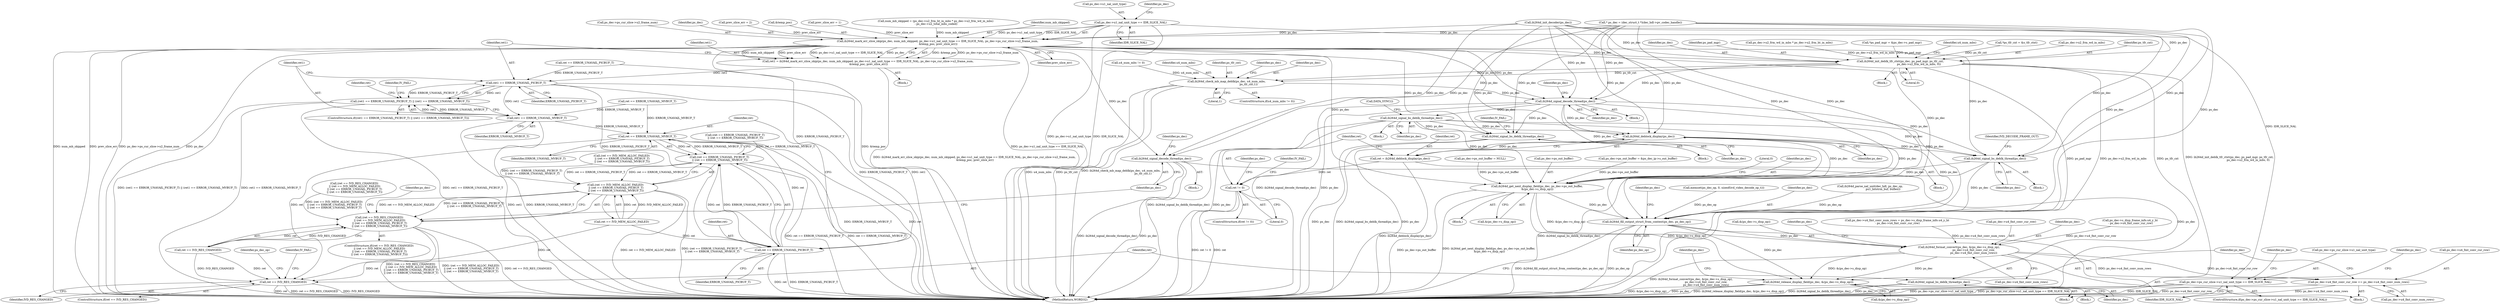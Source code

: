 digraph "0_Android_a78887bcffbc2995cf9ed72e0697acf560875e9e@pointer" {
"1001517" [label="(Call,ps_dec->u1_nal_unit_type == IDR_SLICE_NAL)"];
"1001514" [label="(Call,ih264d_mark_err_slice_skip(ps_dec, num_mb_skipped, ps_dec->u1_nal_unit_type == IDR_SLICE_NAL, ps_dec->ps_cur_slice->u2_frame_num,\n &temp_poc, prev_slice_err))"];
"1001512" [label="(Call,ret1 = ih264d_mark_err_slice_skip(ps_dec, num_mb_skipped, ps_dec->u1_nal_unit_type == IDR_SLICE_NAL, ps_dec->ps_cur_slice->u2_frame_num,\n &temp_poc, prev_slice_err))"];
"1001532" [label="(Call,ret1 == ERROR_UNAVAIL_PICBUF_T)"];
"1001531" [label="(Call,(ret1 == ERROR_UNAVAIL_PICBUF_T) || (ret1 == ERROR_UNAVAIL_MVBUF_T))"];
"1001535" [label="(Call,ret1 == ERROR_UNAVAIL_MVBUF_T)"];
"1001554" [label="(Call,ret == ERROR_UNAVAIL_MVBUF_T)"];
"1001550" [label="(Call,(ret == ERROR_UNAVAIL_PICBUF_T)\n || (ret == ERROR_UNAVAIL_MVBUF_T))"];
"1001546" [label="(Call,(ret == IVD_MEM_ALLOC_FAILED)\n || (ret == ERROR_UNAVAIL_PICBUF_T)\n || (ret == ERROR_UNAVAIL_MVBUF_T))"];
"1001542" [label="(Call,(ret == IVD_RES_CHANGED)\n || (ret == IVD_MEM_ALLOC_FAILED)\n || (ret == ERROR_UNAVAIL_PICBUF_T)\n || (ret == ERROR_UNAVAIL_MVBUF_T))"];
"1001570" [label="(Call,ret == IVD_RES_CHANGED)"];
"1001551" [label="(Call,ret == ERROR_UNAVAIL_PICBUF_T)"];
"1001558" [label="(Call,ih264d_signal_decode_thread(ps_dec))"];
"1001567" [label="(Call,ih264d_signal_bs_deblk_thread(ps_dec))"];
"1001647" [label="(Call,ih264d_init_deblk_tfr_ctxt(ps_dec, ps_pad_mgr, ps_tfr_cxt,\n                                           ps_dec->u2_frm_wd_in_mbs, 0))"];
"1001671" [label="(Call,ih264d_check_mb_map_deblk(ps_dec, u4_num_mbs,\n                                                   ps_tfr_cxt,1))"];
"1001681" [label="(Call,ih264d_signal_decode_thread(ps_dec))"];
"1001690" [label="(Call,ih264d_signal_bs_deblk_thread(ps_dec))"];
"1001789" [label="(Call,ih264d_signal_bs_deblk_thread(ps_dec))"];
"1001845" [label="(Call,ih264d_deblock_display(ps_dec))"];
"1001843" [label="(Call,ret = ih264d_deblock_display(ps_dec))"];
"1001848" [label="(Call,ret != 0)"];
"1001967" [label="(Call,ih264d_signal_bs_deblk_thread(ps_dec))"];
"1001981" [label="(Call,ih264d_get_next_display_field(ps_dec, ps_dec->ps_out_buffer,\n &(ps_dec->s_disp_op)))"];
"1002009" [label="(Call,ih264d_fill_output_struct_from_context(ps_dec, ps_dec_op))"];
"1002040" [label="(Call,ih264d_format_convert(ps_dec, &(ps_dec->s_disp_op),\n                                  ps_dec->u4_fmt_conv_cur_row,\n                                  ps_dec->u4_fmt_conv_num_rows))"];
"1002052" [label="(Call,ps_dec->u4_fmt_conv_cur_row += ps_dec->u4_fmt_conv_num_rows)"];
"1002059" [label="(Call,ih264d_release_display_field(ps_dec, &(ps_dec->s_disp_op)))"];
"1001873" [label="(Call,ps_dec->ps_cur_slice->u1_nal_unit_type == IDR_SLICE_NAL)"];
"1001321" [label="(Call,ret == ERROR_UNAVAIL_PICBUF_T)"];
"1001973" [label="(Identifier,IVD_DECODE_FRAME_OUT)"];
"1001788" [label="(Block,)"];
"1001656" [label="(Identifier,u4_num_mbs)"];
"1002052" [label="(Call,ps_dec->u4_fmt_conv_cur_row += ps_dec->u4_fmt_conv_num_rows)"];
"1001566" [label="(Block,)"];
"1001844" [label="(Identifier,ret)"];
"1001668" [label="(Call,u4_num_mbs != 0)"];
"1001843" [label="(Call,ret = ih264d_deblock_display(ps_dec))"];
"1001544" [label="(Identifier,ret)"];
"1001559" [label="(Identifier,ps_dec)"];
"1002041" [label="(Identifier,ps_dec)"];
"1001567" [label="(Call,ih264d_signal_bs_deblk_thread(ps_dec))"];
"1001553" [label="(Identifier,ERROR_UNAVAIL_PICBUF_T)"];
"1001618" [label="(Call,*ps_tfr_cxt = &s_tfr_ctxt)"];
"1001613" [label="(Block,)"];
"1001535" [label="(Call,ret1 == ERROR_UNAVAIL_MVBUF_T)"];
"1001857" [label="(Identifier,ps_dec)"];
"1001536" [label="(Identifier,ret1)"];
"1001673" [label="(Identifier,u4_num_mbs)"];
"1001966" [label="(Block,)"];
"1001518" [label="(Call,ps_dec->u1_nal_unit_type)"];
"1001568" [label="(Identifier,ps_dec)"];
"1001517" [label="(Call,ps_dec->u1_nal_unit_type == IDR_SLICE_NAL)"];
"1001572" [label="(Identifier,IVD_RES_CHANGED)"];
"1001848" [label="(Call,ret != 0)"];
"1001853" [label="(Identifier,IV_FAIL)"];
"1001674" [label="(Identifier,ps_tfr_cxt)"];
"1001546" [label="(Call,(ret == IVD_MEM_ALLOC_FAILED)\n || (ret == ERROR_UNAVAIL_PICBUF_T)\n || (ret == ERROR_UNAVAIL_MVBUF_T))"];
"1002031" [label="(Call,ps_dec->s_disp_frame_info.u4_y_ht\n - ps_dec->u4_fmt_conv_cur_row)"];
"1001792" [label="(Identifier,IV_FAIL)"];
"1001570" [label="(Call,ret == IVD_RES_CHANGED)"];
"1001512" [label="(Call,ret1 = ih264d_mark_err_slice_skip(ps_dec, num_mb_skipped, ps_dec->u1_nal_unit_type == IDR_SLICE_NAL, ps_dec->ps_cur_slice->u2_frame_num,\n &temp_poc, prev_slice_err))"];
"1001689" [label="(Block,)"];
"1001682" [label="(Identifier,ps_dec)"];
"1001845" [label="(Call,ih264d_deblock_display(ps_dec))"];
"1002015" [label="(Identifier,ps_dec)"];
"1001522" [label="(Call,ps_dec->ps_cur_slice->u2_frame_num)"];
"1001678" [label="(Identifier,ps_dec)"];
"1001654" [label="(Literal,0)"];
"1001986" [label="(Call,&(ps_dec->s_disp_op))"];
"1001537" [label="(Identifier,ERROR_UNAVAIL_MVBUF_T)"];
"1001569" [label="(ControlStructure,if(ret == IVD_RES_CHANGED))"];
"1001515" [label="(Identifier,ps_dec)"];
"1001509" [label="(Call,prev_slice_err = 2)"];
"1001324" [label="(Call,ret == ERROR_UNAVAIL_MVBUF_T)"];
"1001557" [label="(Block,)"];
"1001558" [label="(Call,ih264d_signal_decode_thread(ps_dec))"];
"1001847" [label="(ControlStructure,if(ret != 0))"];
"1002042" [label="(Call,&(ps_dec->s_disp_op))"];
"1001527" [label="(Call,&temp_poc)"];
"1001541" [label="(ControlStructure,if((ret == IVD_RES_CHANGED)\n || (ret == IVD_MEM_ALLOC_FAILED)\n || (ret == ERROR_UNAVAIL_PICBUF_T)\n || (ret == ERROR_UNAVAIL_MVBUF_T)))"];
"1001667" [label="(ControlStructure,if(u4_num_mbs != 0))"];
"1001883" [label="(Identifier,ps_dec)"];
"1001789" [label="(Call,ih264d_signal_bs_deblk_thread(ps_dec))"];
"1001651" [label="(Call,ps_dec->u2_frm_wd_in_mbs)"];
"1001846" [label="(Identifier,ps_dec)"];
"1001583" [label="(Identifier,ps_dec)"];
"1001983" [label="(Call,ps_dec->ps_out_buffer)"];
"1001879" [label="(Identifier,IDR_SLICE_NAL)"];
"1001320" [label="(Call,(ret == ERROR_UNAVAIL_PICBUF_T)\n || (ret == ERROR_UNAVAIL_MVBUF_T))"];
"1001691" [label="(Identifier,ps_dec)"];
"1001968" [label="(Identifier,ps_dec)"];
"1001790" [label="(Identifier,ps_dec)"];
"1000324" [label="(Call,ps_dec->ps_out_buffer = &ps_dec_ip->s_out_buffer)"];
"1002011" [label="(Identifier,ps_dec_op)"];
"1001690" [label="(Call,ih264d_signal_bs_deblk_thread(ps_dec))"];
"1001585" [label="(Block,)"];
"1002049" [label="(Call,ps_dec->u4_fmt_conv_num_rows)"];
"1001513" [label="(Identifier,ret1)"];
"1001967" [label="(Call,ih264d_signal_bs_deblk_thread(ps_dec))"];
"1001992" [label="(Literal,0)"];
"1000227" [label="(Call,memset(ps_dec_op, 0, sizeof(ivd_video_decode_op_t)))"];
"1001872" [label="(ControlStructure,if(ps_dec->ps_cur_slice->u1_nal_unit_type == IDR_SLICE_NAL))"];
"1001547" [label="(Call,ret == IVD_MEM_ALLOC_FAILED)"];
"1001534" [label="(Identifier,ERROR_UNAVAIL_PICBUF_T)"];
"1001681" [label="(Call,ih264d_signal_decode_thread(ps_dec))"];
"1002054" [label="(Identifier,ps_dec)"];
"1001555" [label="(Identifier,ret)"];
"1001563" [label="(Identifier,ps_dec)"];
"1001316" [label="(Call,(ret == IVD_MEM_ALLOC_FAILED)\n || (ret == ERROR_UNAVAIL_PICBUF_T)\n || (ret == ERROR_UNAVAIL_MVBUF_T))"];
"1001540" [label="(Identifier,IV_FAIL)"];
"1001672" [label="(Identifier,ps_dec)"];
"1001580" [label="(Identifier,IV_FAIL)"];
"1001531" [label="(Call,(ret1 == ERROR_UNAVAIL_PICBUF_T) || (ret1 == ERROR_UNAVAIL_MVBUF_T))"];
"1002056" [label="(Call,ps_dec->u4_fmt_conv_num_rows)"];
"1001874" [label="(Call,ps_dec->ps_cur_slice->u1_nal_unit_type)"];
"1001981" [label="(Call,ih264d_get_next_display_field(ps_dec, ps_dec->ps_out_buffer,\n &(ps_dec->s_disp_op)))"];
"1001873" [label="(Call,ps_dec->ps_cur_slice->u1_nal_unit_type == IDR_SLICE_NAL)"];
"1001477" [label="(Block,)"];
"1001542" [label="(Call,(ret == IVD_RES_CHANGED)\n || (ret == IVD_MEM_ALLOC_FAILED)\n || (ret == ERROR_UNAVAIL_PICBUF_T)\n || (ret == ERROR_UNAVAIL_MVBUF_T))"];
"1001505" [label="(Call,prev_slice_err = 1)"];
"1001532" [label="(Call,ret1 == ERROR_UNAVAIL_PICBUF_T)"];
"1001842" [label="(Block,)"];
"1001543" [label="(Call,ret == IVD_RES_CHANGED)"];
"1001529" [label="(Identifier,prev_slice_err)"];
"1002009" [label="(Call,ih264d_fill_output_struct_from_context(ps_dec, ps_dec_op))"];
"1001850" [label="(Literal,0)"];
"1002053" [label="(Call,ps_dec->u4_fmt_conv_cur_row)"];
"1001533" [label="(Identifier,ret1)"];
"1001849" [label="(Identifier,ret)"];
"1001552" [label="(Identifier,ret)"];
"1001647" [label="(Call,ih264d_init_deblk_tfr_ctxt(ps_dec, ps_pad_mgr, ps_tfr_cxt,\n                                           ps_dec->u2_frm_wd_in_mbs, 0))"];
"1002059" [label="(Call,ih264d_release_display_field(ps_dec, &(ps_dec->s_disp_op)))"];
"1001551" [label="(Call,ret == ERROR_UNAVAIL_PICBUF_T)"];
"1002026" [label="(Block,)"];
"1001312" [label="(Call,(ret == IVD_RES_CHANGED)\n || (ret == IVD_MEM_ALLOC_FAILED)\n || (ret == ERROR_UNAVAIL_PICBUF_T)\n || (ret == ERROR_UNAVAIL_MVBUF_T))"];
"1001482" [label="(Call,num_mb_skipped = (ps_dec->u2_frm_ht_in_mbs * ps_dec->u2_frm_wd_in_mbs)\n - ps_dec->u2_total_mbs_coded)"];
"1002129" [label="(MethodReturn,WORD32)"];
"1001514" [label="(Call,ih264d_mark_err_slice_skip(ps_dec, num_mb_skipped, ps_dec->u1_nal_unit_type == IDR_SLICE_NAL, ps_dec->ps_cur_slice->u2_frame_num,\n &temp_poc, prev_slice_err))"];
"1002027" [label="(Call,ps_dec->u4_fmt_conv_num_rows = ps_dec->s_disp_frame_info.u4_y_ht\n - ps_dec->u4_fmt_conv_cur_row)"];
"1002010" [label="(Identifier,ps_dec)"];
"1000896" [label="(Call,ih264d_init_decoder(ps_dec))"];
"1001571" [label="(Identifier,ret)"];
"1001286" [label="(Call,ih264d_parse_nal_unit(dec_hdl, ps_dec_op,\n                              pu1_bitstrm_buf, buflen))"];
"1001521" [label="(Identifier,IDR_SLICE_NAL)"];
"1001671" [label="(Call,ih264d_check_mb_map_deblk(ps_dec, u4_num_mbs,\n                                                   ps_tfr_cxt,1))"];
"1001982" [label="(Identifier,ps_dec)"];
"1002040" [label="(Call,ih264d_format_convert(ps_dec, &(ps_dec->s_disp_op),\n                                  ps_dec->u4_fmt_conv_cur_row,\n                                  ps_dec->u4_fmt_conv_num_rows))"];
"1001692" [label="(Call,DATA_SYNC())"];
"1001969" [label="(Block,)"];
"1002069" [label="(Identifier,ps_dec)"];
"1000153" [label="(Call,* ps_dec = (dec_struct_t *)(dec_hdl->pv_codec_handle))"];
"1002061" [label="(Call,&(ps_dec->s_disp_op))"];
"1001550" [label="(Call,(ret == ERROR_UNAVAIL_PICBUF_T)\n || (ret == ERROR_UNAVAIL_MVBUF_T))"];
"1000311" [label="(Call,ps_dec->ps_out_buffer = NULL)"];
"1001524" [label="(Identifier,ps_dec)"];
"1001980" [label="(Block,)"];
"1001650" [label="(Identifier,ps_tfr_cxt)"];
"1001556" [label="(Identifier,ERROR_UNAVAIL_MVBUF_T)"];
"1001516" [label="(Identifier,num_mb_skipped)"];
"1001648" [label="(Identifier,ps_dec)"];
"1001649" [label="(Identifier,ps_pad_mgr)"];
"1001632" [label="(Call,ps_dec->u2_frm_wd_in_mbs * ps_dec->u2_frm_ht_in_mbs)"];
"1001530" [label="(ControlStructure,if((ret1 == ERROR_UNAVAIL_PICBUF_T) || (ret1 == ERROR_UNAVAIL_MVBUF_T)))"];
"1001554" [label="(Call,ret == ERROR_UNAVAIL_MVBUF_T)"];
"1001576" [label="(Identifier,ps_dec_op)"];
"1001686" [label="(Identifier,ps_dec)"];
"1001675" [label="(Literal,1)"];
"1002046" [label="(Call,ps_dec->u4_fmt_conv_cur_row)"];
"1001623" [label="(Call,*ps_pad_mgr = &ps_dec->s_pad_mgr)"];
"1002060" [label="(Identifier,ps_dec)"];
"1001890" [label="(Identifier,ps_dec)"];
"1001517" -> "1001514"  [label="AST: "];
"1001517" -> "1001521"  [label="CFG: "];
"1001518" -> "1001517"  [label="AST: "];
"1001521" -> "1001517"  [label="AST: "];
"1001524" -> "1001517"  [label="CFG: "];
"1001517" -> "1002129"  [label="DDG: IDR_SLICE_NAL"];
"1001517" -> "1002129"  [label="DDG: ps_dec->u1_nal_unit_type"];
"1001517" -> "1001514"  [label="DDG: ps_dec->u1_nal_unit_type"];
"1001517" -> "1001514"  [label="DDG: IDR_SLICE_NAL"];
"1001517" -> "1001873"  [label="DDG: IDR_SLICE_NAL"];
"1001514" -> "1001512"  [label="AST: "];
"1001514" -> "1001529"  [label="CFG: "];
"1001515" -> "1001514"  [label="AST: "];
"1001516" -> "1001514"  [label="AST: "];
"1001522" -> "1001514"  [label="AST: "];
"1001527" -> "1001514"  [label="AST: "];
"1001529" -> "1001514"  [label="AST: "];
"1001512" -> "1001514"  [label="CFG: "];
"1001514" -> "1002129"  [label="DDG: ps_dec->u1_nal_unit_type == IDR_SLICE_NAL"];
"1001514" -> "1002129"  [label="DDG: num_mb_skipped"];
"1001514" -> "1002129"  [label="DDG: prev_slice_err"];
"1001514" -> "1002129"  [label="DDG: ps_dec->ps_cur_slice->u2_frame_num"];
"1001514" -> "1002129"  [label="DDG: ps_dec"];
"1001514" -> "1002129"  [label="DDG: &temp_poc"];
"1001514" -> "1001512"  [label="DDG: &temp_poc"];
"1001514" -> "1001512"  [label="DDG: ps_dec->ps_cur_slice->u2_frame_num"];
"1001514" -> "1001512"  [label="DDG: num_mb_skipped"];
"1001514" -> "1001512"  [label="DDG: prev_slice_err"];
"1001514" -> "1001512"  [label="DDG: ps_dec->u1_nal_unit_type == IDR_SLICE_NAL"];
"1001514" -> "1001512"  [label="DDG: ps_dec"];
"1000896" -> "1001514"  [label="DDG: ps_dec"];
"1000153" -> "1001514"  [label="DDG: ps_dec"];
"1001482" -> "1001514"  [label="DDG: num_mb_skipped"];
"1001505" -> "1001514"  [label="DDG: prev_slice_err"];
"1001509" -> "1001514"  [label="DDG: prev_slice_err"];
"1001514" -> "1001558"  [label="DDG: ps_dec"];
"1001514" -> "1001647"  [label="DDG: ps_dec"];
"1001514" -> "1001681"  [label="DDG: ps_dec"];
"1001514" -> "1001789"  [label="DDG: ps_dec"];
"1001514" -> "1001845"  [label="DDG: ps_dec"];
"1001514" -> "1001967"  [label="DDG: ps_dec"];
"1001514" -> "1001981"  [label="DDG: ps_dec"];
"1001514" -> "1002009"  [label="DDG: ps_dec"];
"1001512" -> "1001477"  [label="AST: "];
"1001513" -> "1001512"  [label="AST: "];
"1001533" -> "1001512"  [label="CFG: "];
"1001512" -> "1002129"  [label="DDG: ih264d_mark_err_slice_skip(ps_dec, num_mb_skipped, ps_dec->u1_nal_unit_type == IDR_SLICE_NAL, ps_dec->ps_cur_slice->u2_frame_num,\n &temp_poc, prev_slice_err)"];
"1001512" -> "1001532"  [label="DDG: ret1"];
"1001532" -> "1001531"  [label="AST: "];
"1001532" -> "1001534"  [label="CFG: "];
"1001533" -> "1001532"  [label="AST: "];
"1001534" -> "1001532"  [label="AST: "];
"1001536" -> "1001532"  [label="CFG: "];
"1001531" -> "1001532"  [label="CFG: "];
"1001532" -> "1002129"  [label="DDG: ERROR_UNAVAIL_PICBUF_T"];
"1001532" -> "1002129"  [label="DDG: ret1"];
"1001532" -> "1001531"  [label="DDG: ret1"];
"1001532" -> "1001531"  [label="DDG: ERROR_UNAVAIL_PICBUF_T"];
"1001321" -> "1001532"  [label="DDG: ERROR_UNAVAIL_PICBUF_T"];
"1001532" -> "1001535"  [label="DDG: ret1"];
"1001532" -> "1001551"  [label="DDG: ERROR_UNAVAIL_PICBUF_T"];
"1001531" -> "1001530"  [label="AST: "];
"1001531" -> "1001535"  [label="CFG: "];
"1001535" -> "1001531"  [label="AST: "];
"1001540" -> "1001531"  [label="CFG: "];
"1001544" -> "1001531"  [label="CFG: "];
"1001531" -> "1002129"  [label="DDG: (ret1 == ERROR_UNAVAIL_PICBUF_T) || (ret1 == ERROR_UNAVAIL_MVBUF_T)"];
"1001531" -> "1002129"  [label="DDG: ret1 == ERROR_UNAVAIL_MVBUF_T"];
"1001531" -> "1002129"  [label="DDG: ret1 == ERROR_UNAVAIL_PICBUF_T"];
"1001535" -> "1001531"  [label="DDG: ret1"];
"1001535" -> "1001531"  [label="DDG: ERROR_UNAVAIL_MVBUF_T"];
"1001535" -> "1001537"  [label="CFG: "];
"1001536" -> "1001535"  [label="AST: "];
"1001537" -> "1001535"  [label="AST: "];
"1001535" -> "1002129"  [label="DDG: ERROR_UNAVAIL_MVBUF_T"];
"1001535" -> "1002129"  [label="DDG: ret1"];
"1001324" -> "1001535"  [label="DDG: ERROR_UNAVAIL_MVBUF_T"];
"1001535" -> "1001554"  [label="DDG: ERROR_UNAVAIL_MVBUF_T"];
"1001554" -> "1001550"  [label="AST: "];
"1001554" -> "1001556"  [label="CFG: "];
"1001555" -> "1001554"  [label="AST: "];
"1001556" -> "1001554"  [label="AST: "];
"1001550" -> "1001554"  [label="CFG: "];
"1001554" -> "1002129"  [label="DDG: ERROR_UNAVAIL_MVBUF_T"];
"1001554" -> "1002129"  [label="DDG: ret"];
"1001554" -> "1001550"  [label="DDG: ret"];
"1001554" -> "1001550"  [label="DDG: ERROR_UNAVAIL_MVBUF_T"];
"1001551" -> "1001554"  [label="DDG: ret"];
"1001324" -> "1001554"  [label="DDG: ERROR_UNAVAIL_MVBUF_T"];
"1001554" -> "1001570"  [label="DDG: ret"];
"1001550" -> "1001546"  [label="AST: "];
"1001550" -> "1001551"  [label="CFG: "];
"1001551" -> "1001550"  [label="AST: "];
"1001546" -> "1001550"  [label="CFG: "];
"1001550" -> "1002129"  [label="DDG: ret == ERROR_UNAVAIL_PICBUF_T"];
"1001550" -> "1002129"  [label="DDG: ret == ERROR_UNAVAIL_MVBUF_T"];
"1001550" -> "1001546"  [label="DDG: ret == ERROR_UNAVAIL_PICBUF_T"];
"1001550" -> "1001546"  [label="DDG: ret == ERROR_UNAVAIL_MVBUF_T"];
"1001551" -> "1001550"  [label="DDG: ret"];
"1001551" -> "1001550"  [label="DDG: ERROR_UNAVAIL_PICBUF_T"];
"1001320" -> "1001550"  [label="DDG: ret == ERROR_UNAVAIL_MVBUF_T"];
"1001546" -> "1001542"  [label="AST: "];
"1001546" -> "1001547"  [label="CFG: "];
"1001547" -> "1001546"  [label="AST: "];
"1001542" -> "1001546"  [label="CFG: "];
"1001546" -> "1002129"  [label="DDG: ret == IVD_MEM_ALLOC_FAILED"];
"1001546" -> "1002129"  [label="DDG: (ret == ERROR_UNAVAIL_PICBUF_T)\n || (ret == ERROR_UNAVAIL_MVBUF_T)"];
"1001546" -> "1001542"  [label="DDG: ret == IVD_MEM_ALLOC_FAILED"];
"1001546" -> "1001542"  [label="DDG: (ret == ERROR_UNAVAIL_PICBUF_T)\n || (ret == ERROR_UNAVAIL_MVBUF_T)"];
"1001547" -> "1001546"  [label="DDG: ret"];
"1001547" -> "1001546"  [label="DDG: IVD_MEM_ALLOC_FAILED"];
"1001316" -> "1001546"  [label="DDG: (ret == ERROR_UNAVAIL_PICBUF_T)\n || (ret == ERROR_UNAVAIL_MVBUF_T)"];
"1001542" -> "1001541"  [label="AST: "];
"1001542" -> "1001543"  [label="CFG: "];
"1001543" -> "1001542"  [label="AST: "];
"1001559" -> "1001542"  [label="CFG: "];
"1001583" -> "1001542"  [label="CFG: "];
"1001542" -> "1002129"  [label="DDG: ret == IVD_RES_CHANGED"];
"1001542" -> "1002129"  [label="DDG: (ret == IVD_RES_CHANGED)\n || (ret == IVD_MEM_ALLOC_FAILED)\n || (ret == ERROR_UNAVAIL_PICBUF_T)\n || (ret == ERROR_UNAVAIL_MVBUF_T)"];
"1001542" -> "1002129"  [label="DDG: (ret == IVD_MEM_ALLOC_FAILED)\n || (ret == ERROR_UNAVAIL_PICBUF_T)\n || (ret == ERROR_UNAVAIL_MVBUF_T)"];
"1001543" -> "1001542"  [label="DDG: ret"];
"1001543" -> "1001542"  [label="DDG: IVD_RES_CHANGED"];
"1001312" -> "1001542"  [label="DDG: (ret == IVD_MEM_ALLOC_FAILED)\n || (ret == ERROR_UNAVAIL_PICBUF_T)\n || (ret == ERROR_UNAVAIL_MVBUF_T)"];
"1001570" -> "1001569"  [label="AST: "];
"1001570" -> "1001572"  [label="CFG: "];
"1001571" -> "1001570"  [label="AST: "];
"1001572" -> "1001570"  [label="AST: "];
"1001576" -> "1001570"  [label="CFG: "];
"1001580" -> "1001570"  [label="CFG: "];
"1001570" -> "1002129"  [label="DDG: IVD_RES_CHANGED"];
"1001570" -> "1002129"  [label="DDG: ret"];
"1001570" -> "1002129"  [label="DDG: ret == IVD_RES_CHANGED"];
"1001543" -> "1001570"  [label="DDG: ret"];
"1001543" -> "1001570"  [label="DDG: IVD_RES_CHANGED"];
"1001547" -> "1001570"  [label="DDG: ret"];
"1001551" -> "1001570"  [label="DDG: ret"];
"1001551" -> "1001553"  [label="CFG: "];
"1001552" -> "1001551"  [label="AST: "];
"1001553" -> "1001551"  [label="AST: "];
"1001555" -> "1001551"  [label="CFG: "];
"1001551" -> "1002129"  [label="DDG: ERROR_UNAVAIL_PICBUF_T"];
"1001551" -> "1002129"  [label="DDG: ret"];
"1001547" -> "1001551"  [label="DDG: ret"];
"1001321" -> "1001551"  [label="DDG: ERROR_UNAVAIL_PICBUF_T"];
"1001558" -> "1001557"  [label="AST: "];
"1001558" -> "1001559"  [label="CFG: "];
"1001559" -> "1001558"  [label="AST: "];
"1001563" -> "1001558"  [label="CFG: "];
"1001558" -> "1002129"  [label="DDG: ih264d_signal_decode_thread(ps_dec)"];
"1001558" -> "1002129"  [label="DDG: ps_dec"];
"1000896" -> "1001558"  [label="DDG: ps_dec"];
"1000153" -> "1001558"  [label="DDG: ps_dec"];
"1001558" -> "1001567"  [label="DDG: ps_dec"];
"1001567" -> "1001566"  [label="AST: "];
"1001567" -> "1001568"  [label="CFG: "];
"1001568" -> "1001567"  [label="AST: "];
"1001571" -> "1001567"  [label="CFG: "];
"1001567" -> "1002129"  [label="DDG: ih264d_signal_bs_deblk_thread(ps_dec)"];
"1001567" -> "1002129"  [label="DDG: ps_dec"];
"1001647" -> "1001613"  [label="AST: "];
"1001647" -> "1001654"  [label="CFG: "];
"1001648" -> "1001647"  [label="AST: "];
"1001649" -> "1001647"  [label="AST: "];
"1001650" -> "1001647"  [label="AST: "];
"1001651" -> "1001647"  [label="AST: "];
"1001654" -> "1001647"  [label="AST: "];
"1001656" -> "1001647"  [label="CFG: "];
"1001647" -> "1002129"  [label="DDG: ps_pad_mgr"];
"1001647" -> "1002129"  [label="DDG: ps_dec->u2_frm_wd_in_mbs"];
"1001647" -> "1002129"  [label="DDG: ps_tfr_cxt"];
"1001647" -> "1002129"  [label="DDG: ih264d_init_deblk_tfr_ctxt(ps_dec, ps_pad_mgr, ps_tfr_cxt,\n                                           ps_dec->u2_frm_wd_in_mbs, 0)"];
"1000896" -> "1001647"  [label="DDG: ps_dec"];
"1000153" -> "1001647"  [label="DDG: ps_dec"];
"1001623" -> "1001647"  [label="DDG: ps_pad_mgr"];
"1001618" -> "1001647"  [label="DDG: ps_tfr_cxt"];
"1001632" -> "1001647"  [label="DDG: ps_dec->u2_frm_wd_in_mbs"];
"1001647" -> "1001671"  [label="DDG: ps_dec"];
"1001647" -> "1001671"  [label="DDG: ps_tfr_cxt"];
"1001647" -> "1001681"  [label="DDG: ps_dec"];
"1001671" -> "1001667"  [label="AST: "];
"1001671" -> "1001675"  [label="CFG: "];
"1001672" -> "1001671"  [label="AST: "];
"1001673" -> "1001671"  [label="AST: "];
"1001674" -> "1001671"  [label="AST: "];
"1001675" -> "1001671"  [label="AST: "];
"1001678" -> "1001671"  [label="CFG: "];
"1001671" -> "1002129"  [label="DDG: u4_num_mbs"];
"1001671" -> "1002129"  [label="DDG: ps_tfr_cxt"];
"1001671" -> "1002129"  [label="DDG: ih264d_check_mb_map_deblk(ps_dec, u4_num_mbs,\n                                                   ps_tfr_cxt,1)"];
"1001668" -> "1001671"  [label="DDG: u4_num_mbs"];
"1001671" -> "1001681"  [label="DDG: ps_dec"];
"1001681" -> "1001585"  [label="AST: "];
"1001681" -> "1001682"  [label="CFG: "];
"1001682" -> "1001681"  [label="AST: "];
"1001686" -> "1001681"  [label="CFG: "];
"1001681" -> "1002129"  [label="DDG: ps_dec"];
"1001681" -> "1002129"  [label="DDG: ih264d_signal_decode_thread(ps_dec)"];
"1000896" -> "1001681"  [label="DDG: ps_dec"];
"1000153" -> "1001681"  [label="DDG: ps_dec"];
"1001681" -> "1001690"  [label="DDG: ps_dec"];
"1001681" -> "1001789"  [label="DDG: ps_dec"];
"1001681" -> "1001845"  [label="DDG: ps_dec"];
"1001681" -> "1001967"  [label="DDG: ps_dec"];
"1001681" -> "1001981"  [label="DDG: ps_dec"];
"1001681" -> "1002009"  [label="DDG: ps_dec"];
"1001690" -> "1001689"  [label="AST: "];
"1001690" -> "1001691"  [label="CFG: "];
"1001691" -> "1001690"  [label="AST: "];
"1001692" -> "1001690"  [label="CFG: "];
"1001690" -> "1002129"  [label="DDG: ps_dec"];
"1001690" -> "1002129"  [label="DDG: ih264d_signal_bs_deblk_thread(ps_dec)"];
"1001690" -> "1001789"  [label="DDG: ps_dec"];
"1001690" -> "1001845"  [label="DDG: ps_dec"];
"1001690" -> "1001967"  [label="DDG: ps_dec"];
"1001690" -> "1001981"  [label="DDG: ps_dec"];
"1001690" -> "1002009"  [label="DDG: ps_dec"];
"1001789" -> "1001788"  [label="AST: "];
"1001789" -> "1001790"  [label="CFG: "];
"1001790" -> "1001789"  [label="AST: "];
"1001792" -> "1001789"  [label="CFG: "];
"1001789" -> "1002129"  [label="DDG: ps_dec"];
"1001789" -> "1002129"  [label="DDG: ih264d_signal_bs_deblk_thread(ps_dec)"];
"1000896" -> "1001789"  [label="DDG: ps_dec"];
"1000153" -> "1001789"  [label="DDG: ps_dec"];
"1001845" -> "1001843"  [label="AST: "];
"1001845" -> "1001846"  [label="CFG: "];
"1001846" -> "1001845"  [label="AST: "];
"1001843" -> "1001845"  [label="CFG: "];
"1001845" -> "1002129"  [label="DDG: ps_dec"];
"1001845" -> "1001843"  [label="DDG: ps_dec"];
"1000896" -> "1001845"  [label="DDG: ps_dec"];
"1000153" -> "1001845"  [label="DDG: ps_dec"];
"1001845" -> "1001967"  [label="DDG: ps_dec"];
"1001845" -> "1001981"  [label="DDG: ps_dec"];
"1001845" -> "1002009"  [label="DDG: ps_dec"];
"1001843" -> "1001842"  [label="AST: "];
"1001844" -> "1001843"  [label="AST: "];
"1001849" -> "1001843"  [label="CFG: "];
"1001843" -> "1002129"  [label="DDG: ih264d_deblock_display(ps_dec)"];
"1001843" -> "1001848"  [label="DDG: ret"];
"1001848" -> "1001847"  [label="AST: "];
"1001848" -> "1001850"  [label="CFG: "];
"1001849" -> "1001848"  [label="AST: "];
"1001850" -> "1001848"  [label="AST: "];
"1001853" -> "1001848"  [label="CFG: "];
"1001857" -> "1001848"  [label="CFG: "];
"1001848" -> "1002129"  [label="DDG: ret != 0"];
"1001848" -> "1002129"  [label="DDG: ret"];
"1001967" -> "1001966"  [label="AST: "];
"1001967" -> "1001968"  [label="CFG: "];
"1001968" -> "1001967"  [label="AST: "];
"1001973" -> "1001967"  [label="CFG: "];
"1001967" -> "1002129"  [label="DDG: ih264d_signal_bs_deblk_thread(ps_dec)"];
"1000896" -> "1001967"  [label="DDG: ps_dec"];
"1000153" -> "1001967"  [label="DDG: ps_dec"];
"1001967" -> "1001981"  [label="DDG: ps_dec"];
"1001967" -> "1002009"  [label="DDG: ps_dec"];
"1001981" -> "1001980"  [label="AST: "];
"1001981" -> "1001986"  [label="CFG: "];
"1001982" -> "1001981"  [label="AST: "];
"1001983" -> "1001981"  [label="AST: "];
"1001986" -> "1001981"  [label="AST: "];
"1001992" -> "1001981"  [label="CFG: "];
"1001981" -> "1002129"  [label="DDG: ps_dec->ps_out_buffer"];
"1001981" -> "1002129"  [label="DDG: ih264d_get_next_display_field(ps_dec, ps_dec->ps_out_buffer,\n &(ps_dec->s_disp_op))"];
"1000896" -> "1001981"  [label="DDG: ps_dec"];
"1000153" -> "1001981"  [label="DDG: ps_dec"];
"1000311" -> "1001981"  [label="DDG: ps_dec->ps_out_buffer"];
"1000324" -> "1001981"  [label="DDG: ps_dec->ps_out_buffer"];
"1001981" -> "1002009"  [label="DDG: ps_dec"];
"1001981" -> "1002040"  [label="DDG: &(ps_dec->s_disp_op)"];
"1001981" -> "1002059"  [label="DDG: &(ps_dec->s_disp_op)"];
"1002009" -> "1001969"  [label="AST: "];
"1002009" -> "1002011"  [label="CFG: "];
"1002010" -> "1002009"  [label="AST: "];
"1002011" -> "1002009"  [label="AST: "];
"1002015" -> "1002009"  [label="CFG: "];
"1002009" -> "1002129"  [label="DDG: ih264d_fill_output_struct_from_context(ps_dec, ps_dec_op)"];
"1002009" -> "1002129"  [label="DDG: ps_dec_op"];
"1000896" -> "1002009"  [label="DDG: ps_dec"];
"1000153" -> "1002009"  [label="DDG: ps_dec"];
"1001286" -> "1002009"  [label="DDG: ps_dec_op"];
"1000227" -> "1002009"  [label="DDG: ps_dec_op"];
"1002009" -> "1002040"  [label="DDG: ps_dec"];
"1002009" -> "1002059"  [label="DDG: ps_dec"];
"1002040" -> "1002026"  [label="AST: "];
"1002040" -> "1002049"  [label="CFG: "];
"1002041" -> "1002040"  [label="AST: "];
"1002042" -> "1002040"  [label="AST: "];
"1002046" -> "1002040"  [label="AST: "];
"1002049" -> "1002040"  [label="AST: "];
"1002054" -> "1002040"  [label="CFG: "];
"1002040" -> "1002129"  [label="DDG: ih264d_format_convert(ps_dec, &(ps_dec->s_disp_op),\n                                  ps_dec->u4_fmt_conv_cur_row,\n                                  ps_dec->u4_fmt_conv_num_rows)"];
"1002031" -> "1002040"  [label="DDG: ps_dec->u4_fmt_conv_cur_row"];
"1002027" -> "1002040"  [label="DDG: ps_dec->u4_fmt_conv_num_rows"];
"1002040" -> "1002052"  [label="DDG: ps_dec->u4_fmt_conv_num_rows"];
"1002040" -> "1002052"  [label="DDG: ps_dec->u4_fmt_conv_cur_row"];
"1002040" -> "1002059"  [label="DDG: ps_dec"];
"1002040" -> "1002059"  [label="DDG: &(ps_dec->s_disp_op)"];
"1002052" -> "1002026"  [label="AST: "];
"1002052" -> "1002056"  [label="CFG: "];
"1002053" -> "1002052"  [label="AST: "];
"1002056" -> "1002052"  [label="AST: "];
"1002060" -> "1002052"  [label="CFG: "];
"1002052" -> "1002129"  [label="DDG: ps_dec->u4_fmt_conv_num_rows"];
"1002052" -> "1002129"  [label="DDG: ps_dec->u4_fmt_conv_cur_row"];
"1002059" -> "1001969"  [label="AST: "];
"1002059" -> "1002061"  [label="CFG: "];
"1002060" -> "1002059"  [label="AST: "];
"1002061" -> "1002059"  [label="AST: "];
"1002069" -> "1002059"  [label="CFG: "];
"1002059" -> "1002129"  [label="DDG: ps_dec"];
"1002059" -> "1002129"  [label="DDG: ih264d_release_display_field(ps_dec, &(ps_dec->s_disp_op))"];
"1002059" -> "1002129"  [label="DDG: &(ps_dec->s_disp_op)"];
"1001873" -> "1001872"  [label="AST: "];
"1001873" -> "1001879"  [label="CFG: "];
"1001874" -> "1001873"  [label="AST: "];
"1001879" -> "1001873"  [label="AST: "];
"1001883" -> "1001873"  [label="CFG: "];
"1001890" -> "1001873"  [label="CFG: "];
"1001873" -> "1002129"  [label="DDG: ps_dec->ps_cur_slice->u1_nal_unit_type == IDR_SLICE_NAL"];
"1001873" -> "1002129"  [label="DDG: IDR_SLICE_NAL"];
"1001873" -> "1002129"  [label="DDG: ps_dec->ps_cur_slice->u1_nal_unit_type"];
}
